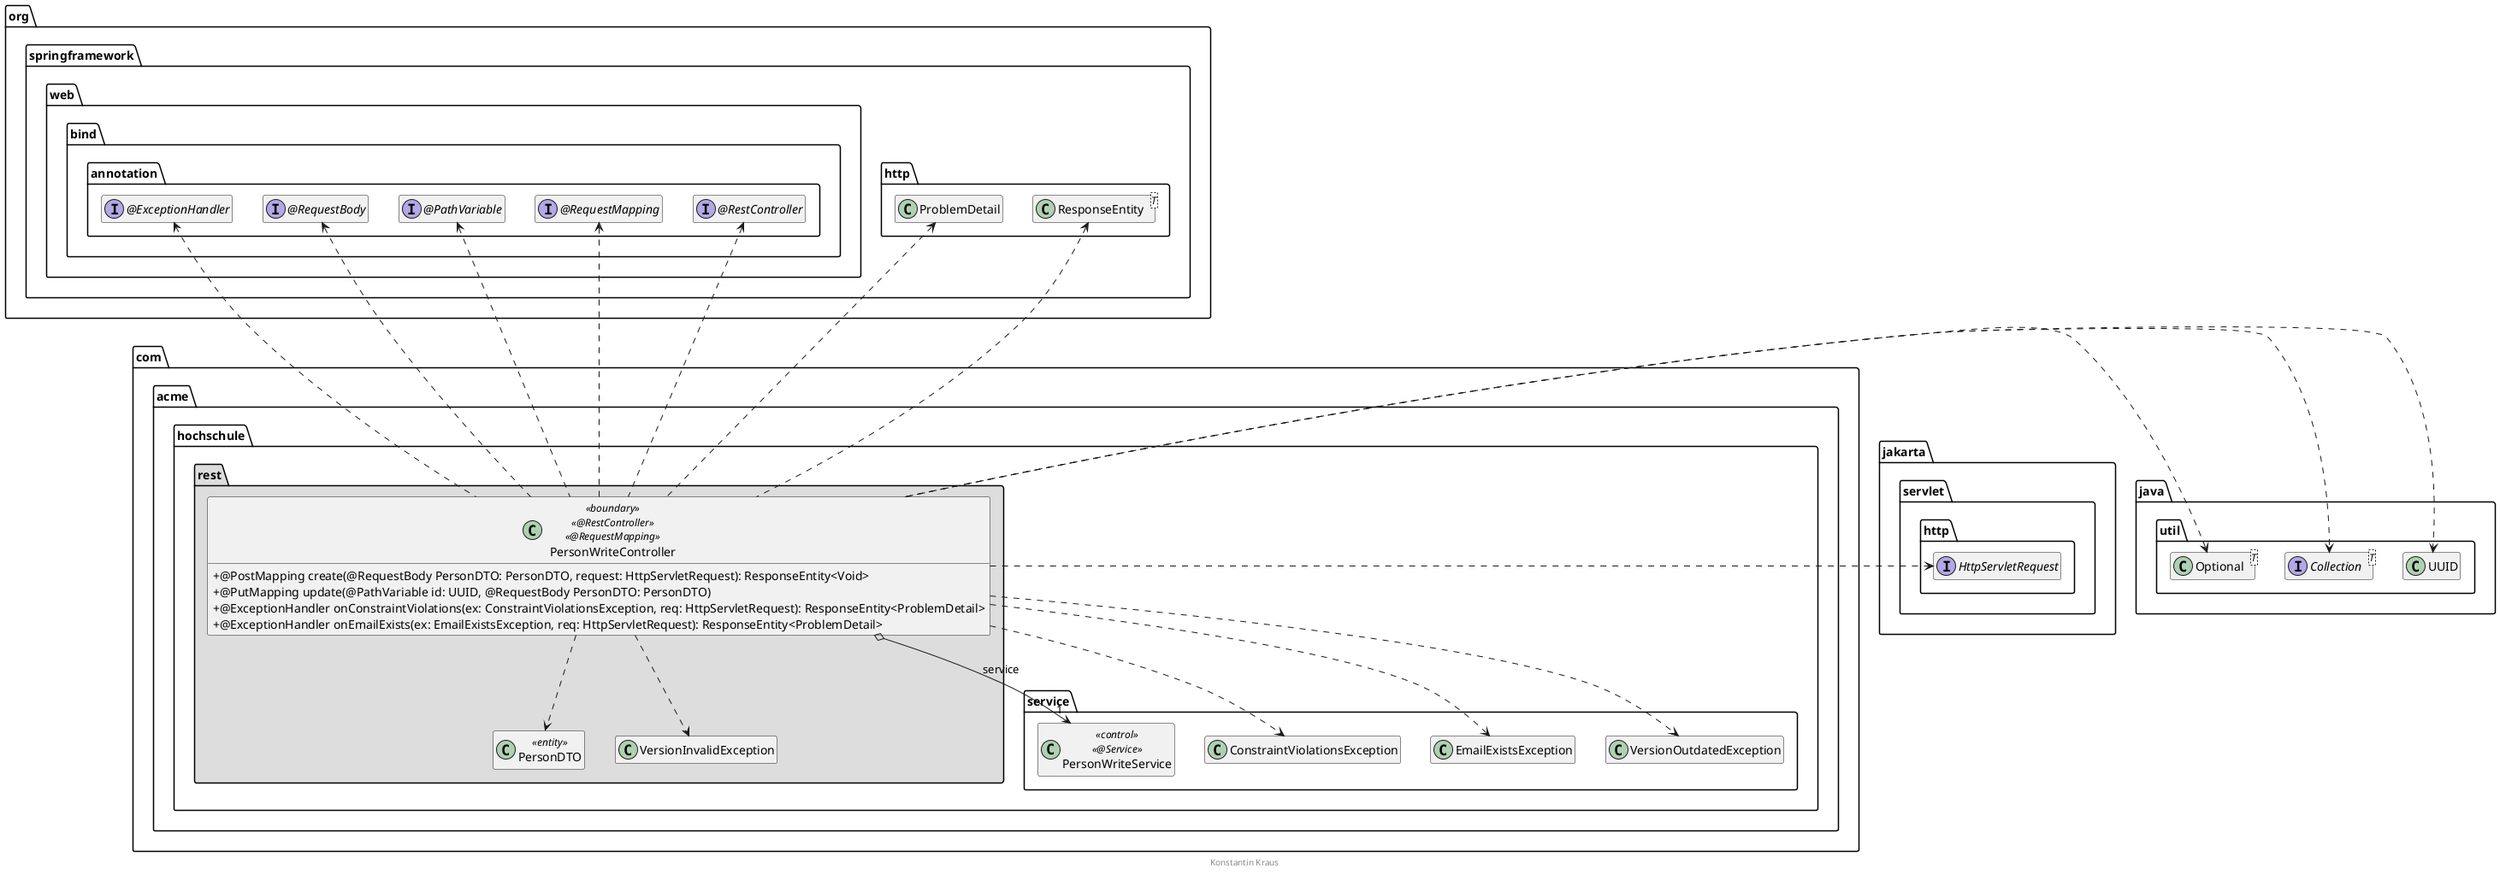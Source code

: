 @startuml PersonWriteController

skinparam classAttributeIconSize 0

package org.springframework {
    package web.bind.annotation {
        interface "@RestController" as RestController
        interface "@RequestMapping" as RequestMapping
        interface "@PathVariable" as PathVariable
        interface "@RequestBody" as RequestBody
        interface "@ExceptionHandler" as ExceptionHandler
    }

    package http {
        class ResponseEntity<T>
        class ProblemDetail
    }
}

package jakarta.servlet.http {
    interface HttpServletRequest
}

package java.util {
    interface Collection<T>
    class UUID
    class Optional<T>
}

package com.acme.hochschule {
    package service {
        class PersonWriteService << control >> << @Service >>

        class ConstraintViolationsException
        class EmailExistsException
        class VersionOutdatedException
    }

    package rest #DDDDDD {

        class PersonDTO <<entity>>
        class VersionInvalidException

        class PersonWriteController << boundary >> << @RestController >> << @RequestMapping >> {
            + @PostMapping create(@RequestBody PersonDTO: PersonDTO, request: HttpServletRequest): ResponseEntity<Void>
            + @PutMapping update(@PathVariable id: UUID, @RequestBody PersonDTO: PersonDTO)
            + @ExceptionHandler onConstraintViolations(ex: ConstraintViolationsException, req: HttpServletRequest): ResponseEntity<ProblemDetail>
            + @ExceptionHandler onEmailExists(ex: EmailExistsException, req: HttpServletRequest): ResponseEntity<ProblemDetail>
        }

        PersonWriteController o-down-> "1" PersonWriteService : service
        PersonWriteController ..> PersonDTO
        PersonWriteController ..> ConstraintViolationsException
        PersonWriteController ..> EmailExistsException
        PersonWriteController ..> VersionOutdatedException
        PersonWriteController ..> VersionInvalidException

        PersonWriteController .up.> ResponseEntity
        PersonWriteController .up.> ProblemDetail
        PersonWriteController .up.> Optional
        PersonWriteController .right.> HttpServletRequest

        PersonWriteController .up.> RestController
        PersonWriteController .up.> RequestMapping
        PersonWriteController .up.> PathVariable
        PersonWriteController .up.> RequestBody
        PersonWriteController .up.> ExceptionHandler

        PersonWriteController .right.> UUID
        PersonWriteController .right.> Collection
    }
}

hide empty members

footer Konstantin Kraus

@enduml
